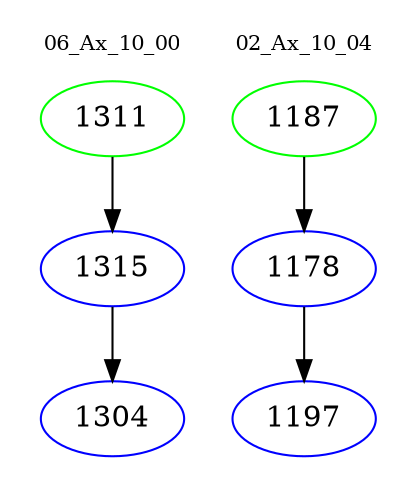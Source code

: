 digraph{
subgraph cluster_0 {
color = white
label = "06_Ax_10_00";
fontsize=10;
T0_1311 [label="1311", color="green"]
T0_1311 -> T0_1315 [color="black"]
T0_1315 [label="1315", color="blue"]
T0_1315 -> T0_1304 [color="black"]
T0_1304 [label="1304", color="blue"]
}
subgraph cluster_1 {
color = white
label = "02_Ax_10_04";
fontsize=10;
T1_1187 [label="1187", color="green"]
T1_1187 -> T1_1178 [color="black"]
T1_1178 [label="1178", color="blue"]
T1_1178 -> T1_1197 [color="black"]
T1_1197 [label="1197", color="blue"]
}
}
